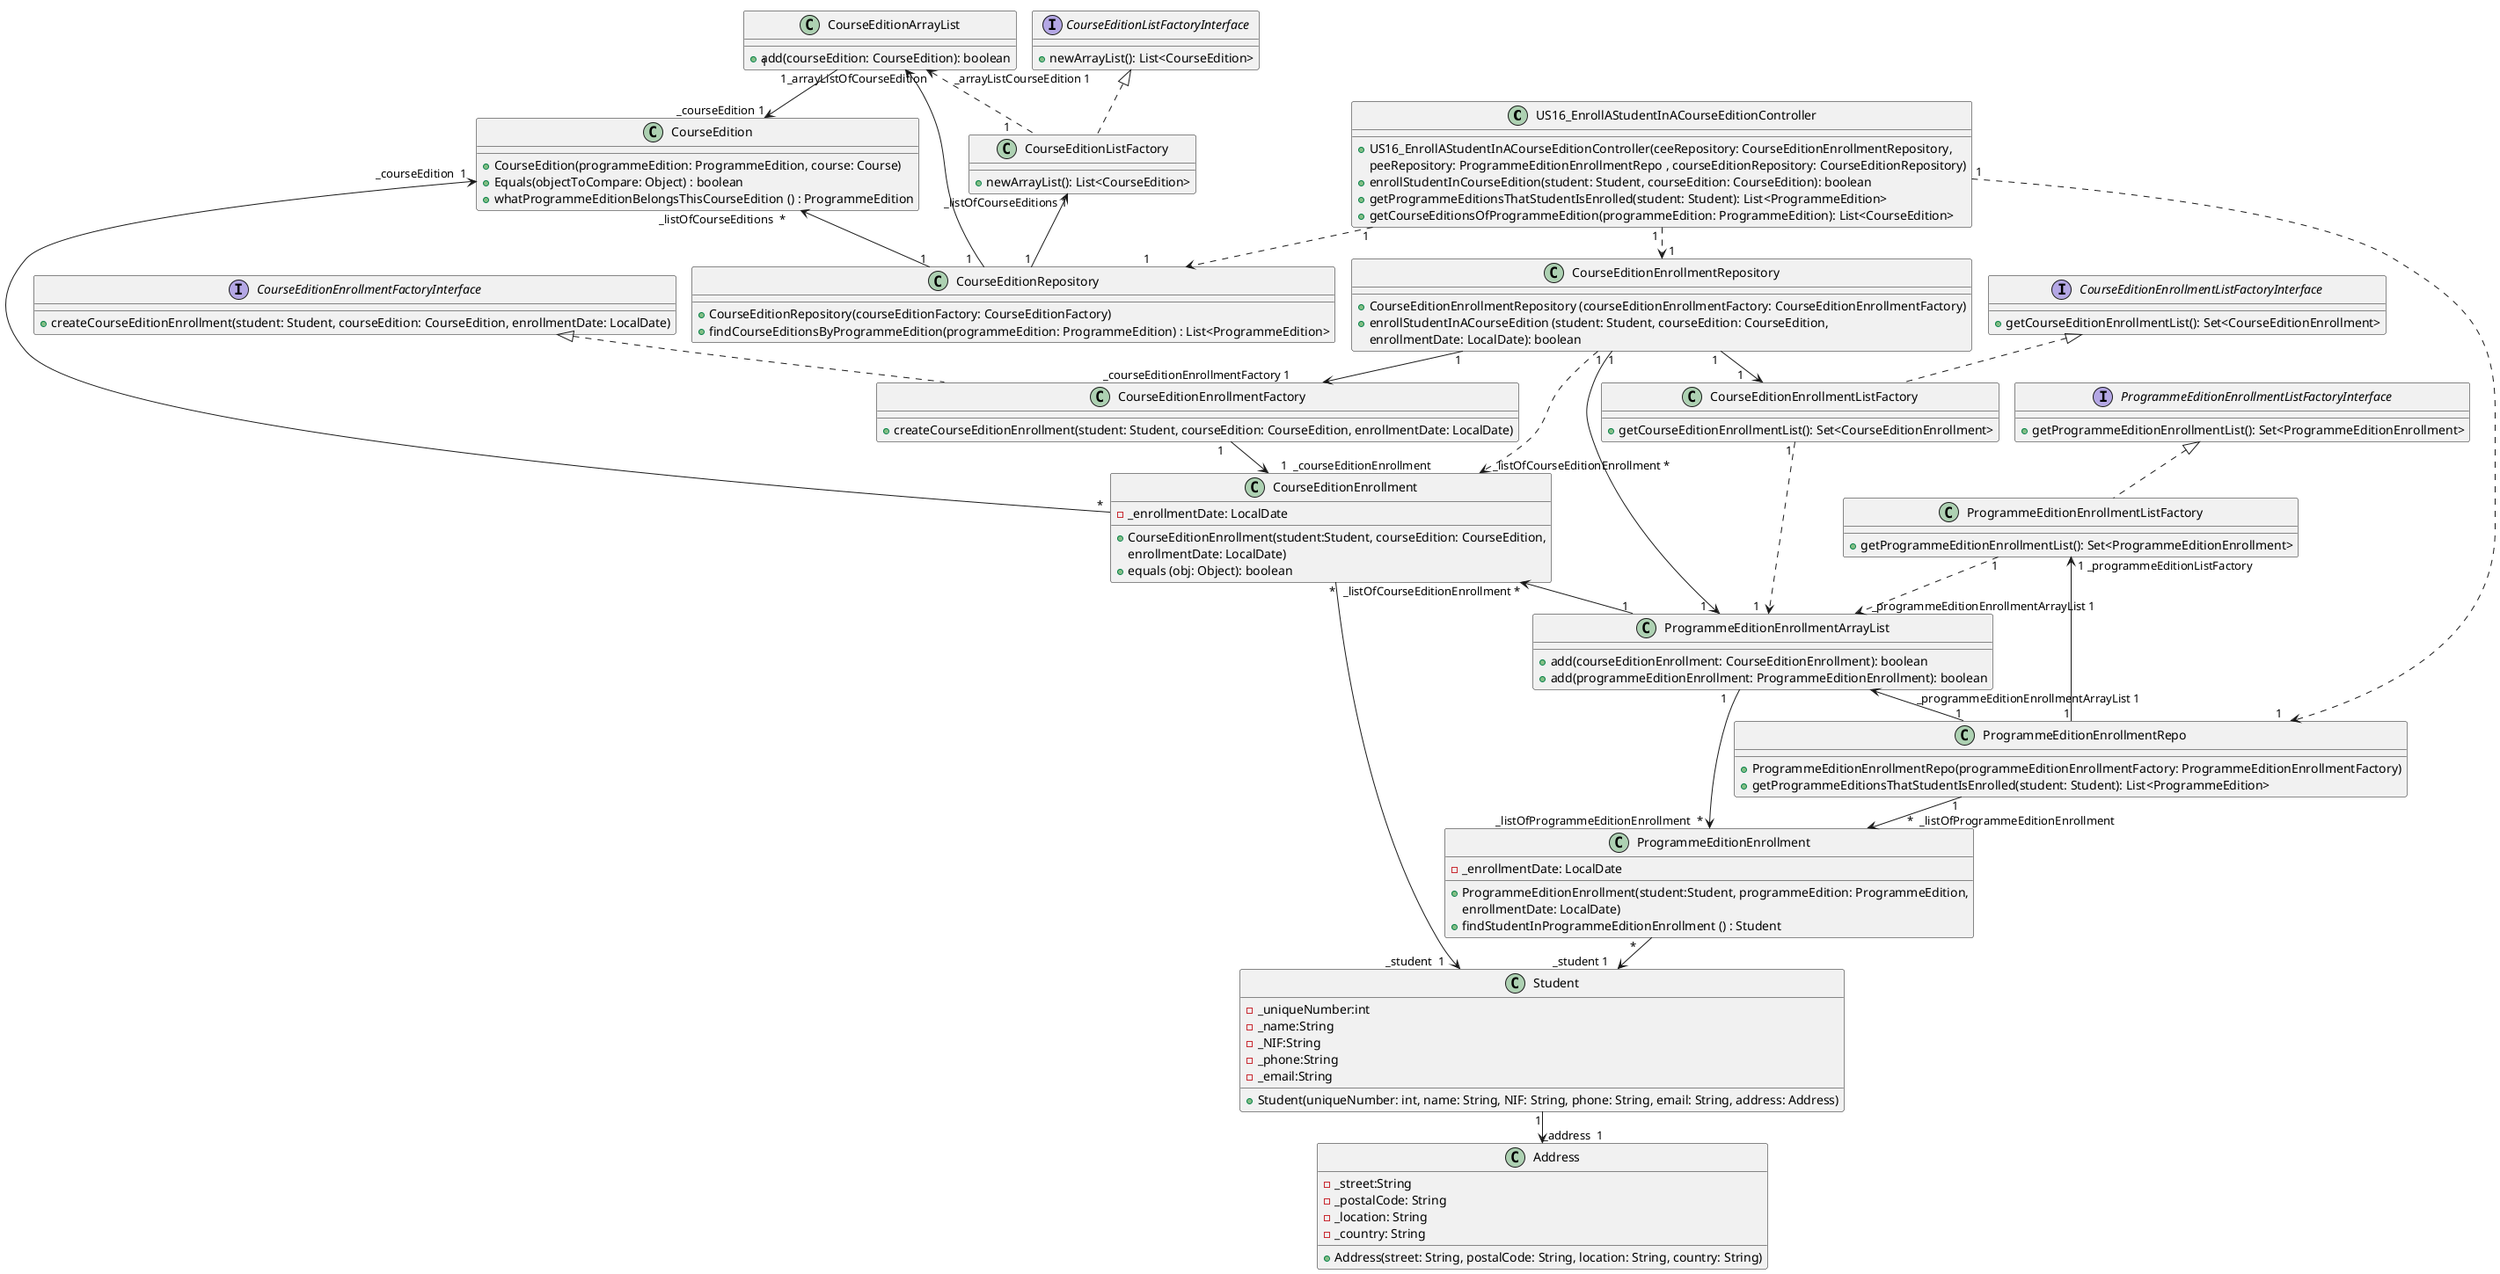 @startuml
!pragma layout smetana

class US16_EnrollAStudentInACourseEditionController {
    +US16_EnrollAStudentInACourseEditionController(ceeRepository: CourseEditionEnrollmentRepository,
    peeRepository: ProgrammeEditionEnrollmentRepo , courseEditionRepository: CourseEditionRepository)
    +enrollStudentInCourseEdition(student: Student, courseEdition: CourseEdition): boolean
    +getProgrammeEditionsThatStudentIsEnrolled(student: Student): List<ProgrammeEdition>
    +getCourseEditionsOfProgrammeEdition(programmeEdition: ProgrammeEdition): List<CourseEdition>
}

class CourseEditionEnrollmentFactory{
    +createCourseEditionEnrollment(student: Student, courseEdition: CourseEdition, enrollmentDate: LocalDate)
}

class CourseEditionEnrollment {
    -_enrollmentDate: LocalDate
    +CourseEditionEnrollment(student:Student, courseEdition: CourseEdition,
     enrollmentDate: LocalDate)
    +equals (obj: Object): boolean
}

class ProgrammeEditionEnrollmentArrayList{
    +add(courseEditionEnrollment: CourseEditionEnrollment): boolean
}

interface CourseEditionEnrollmentListFactoryInterface{
    +getCourseEditionEnrollmentList(): Set<CourseEditionEnrollment>
}

class CourseEditionEnrollmentListFactory {
    +getCourseEditionEnrollmentList(): Set<CourseEditionEnrollment>
}

class CourseEditionListFactory {
    +newArrayList(): List<CourseEdition>
}

interface CourseEditionListFactoryInterface{
    +newArrayList(): List<CourseEdition>
}

class CourseEditionArrayList{
    +add(courseEdition: CourseEdition): boolean
}

interface CourseEditionEnrollmentFactoryInterface{
    +createCourseEditionEnrollment(student: Student, courseEdition: CourseEdition, enrollmentDate: LocalDate)
}

class CourseEditionEnrollmentRepository {
    +CourseEditionEnrollmentRepository (courseEditionEnrollmentFactory: CourseEditionEnrollmentFactory)
    +enrollStudentInACourseEdition (student: Student, courseEdition: CourseEdition,
    enrollmentDate: LocalDate): boolean
}

class ProgrammeEditionEnrollment {
    -_enrollmentDate: LocalDate
    +ProgrammeEditionEnrollment(student:Student, programmeEdition: ProgrammeEdition,
     enrollmentDate: LocalDate)
    +findStudentInProgrammeEditionEnrollment () : Student
}

class ProgrammeEditionEnrollmentListFactory {
    +getProgrammeEditionEnrollmentList(): Set<ProgrammeEditionEnrollment>
}

interface ProgrammeEditionEnrollmentListFactoryInterface {
    +getProgrammeEditionEnrollmentList(): Set<ProgrammeEditionEnrollment>
}

class ProgrammeEditionEnrollmentArrayList {
    +add(programmeEditionEnrollment: ProgrammeEditionEnrollment): boolean
}

class ProgrammeEditionEnrollmentRepo {
    +ProgrammeEditionEnrollmentRepo(programmeEditionEnrollmentFactory: ProgrammeEditionEnrollmentFactory)
    +getProgrammeEditionsThatStudentIsEnrolled(student: Student): List<ProgrammeEdition>
}

class Student {
    -_uniqueNumber:int
    -_name:String
    -_NIF:String
    -_phone:String
    -_email:String
    +Student(uniqueNumber: int, name: String, NIF: String, phone: String, email: String, address: Address)
}

class Address {
     -_street:String
     -_postalCode: String
     -_location: String
     -_country: String
     +Address(street: String, postalCode: String, location: String, country: String)
}

class CourseEdition {
    +CourseEdition(programmeEdition: ProgrammeEdition, course: Course)
    +Equals(objectToCompare: Object) : boolean
    +whatProgrammeEditionBelongsThisCourseEdition () : ProgrammeEdition
}

class CourseEditionRepository {
    +CourseEditionRepository(courseEditionFactory: CourseEditionFactory)
    +findCourseEditionsByProgrammeEdition(programmeEdition: ProgrammeEdition) : List<ProgrammeEdition>
}

CourseEdition "_listOfCourseEditions  *     " <-- "           1 " CourseEditionRepository
Student "_student  1     " <-- " *" CourseEditionEnrollment
CourseEditionEnrollment "    *  " -u-> "  _courseEdition  1   " CourseEdition
CourseEditionEnrollmentFactory "1  " --> "    1  _courseEditionEnrollment "CourseEditionEnrollment
CourseEditionEnrollmentFactory "           _courseEditionEnrollmentFactory 1           " <-u- "  1" CourseEditionEnrollmentRepository
ProgrammeEditionEnrollment "      *     " --> "_student 1   " Student
ProgrammeEditionEnrollment "             *  _listOfProgrammeEditionEnrollment          " <-u- "1 " ProgrammeEditionEnrollmentRepo
US16_EnrollAStudentInACourseEditionController "1 "..> "1            " CourseEditionRepository
US16_EnrollAStudentInACourseEditionController " 1 "..> "  1   " ProgrammeEditionEnrollmentRepo
US16_EnrollAStudentInACourseEditionController "1 "..> "  1  " CourseEditionEnrollmentRepository
Address "_address  1             " <-u- "  1" Student
CourseEditionEnrollmentListFactory "    1      " <-u- "1 " CourseEditionEnrollmentRepository
ProgrammeEditionEnrollmentArrayList "1 " -u->  "_listOfCourseEditionEnrollment *" CourseEditionEnrollment
CourseEditionEnrollmentListFactory"1 " ..> "1   "ProgrammeEditionEnrollmentArrayList
CourseEditionEnrollmentRepository "          1   " -u-> "     1    " ProgrammeEditionEnrollmentArrayList
CourseEditionEnrollmentRepository"   1" ..> "    _listOfCourseEditionEnrollment *       "CourseEditionEnrollment
CourseEditionEnrollmentFactoryInterface <|.. CourseEditionEnrollmentFactory
CourseEditionEnrollmentListFactoryInterface <|.. CourseEditionEnrollmentListFactory
CourseEditionListFactoryInterface <|.. CourseEditionListFactory
ProgrammeEditionEnrollmentListFactoryInterface <|.. ProgrammeEditionEnrollmentListFactory
CourseEditionRepository"1" -u-> "_listOfCourseEditions 1"CourseEditionListFactory
CourseEditionRepository"1    " -u-> "                _arrayListCourseEdition 1" CourseEditionArrayList
CourseEditionListFactory" 1        " .u.> "      1_arrayListOfCourseEdition"  CourseEditionArrayList
ProgrammeEditionEnrollmentRepo"1" -u-> "  1 _programmeEditionListFactory"ProgrammeEditionEnrollmentListFactory
ProgrammeEditionEnrollmentRepo"1" -u-> "               _programmeEditionEnrollmentArrayList 1"ProgrammeEditionEnrollmentArrayList
ProgrammeEditionEnrollmentListFactory"1" ..> "     _programmeEditionEnrollmentArrayList 1"ProgrammeEditionEnrollmentArrayList
CourseEdition "_courseEdition 1" <-u- "1                       "CourseEditionArrayList
ProgrammeEditionEnrollment"_listOfProgrammeEditionEnrollment  *  " <-u- "  1    "ProgrammeEditionEnrollmentArrayList

@enduml